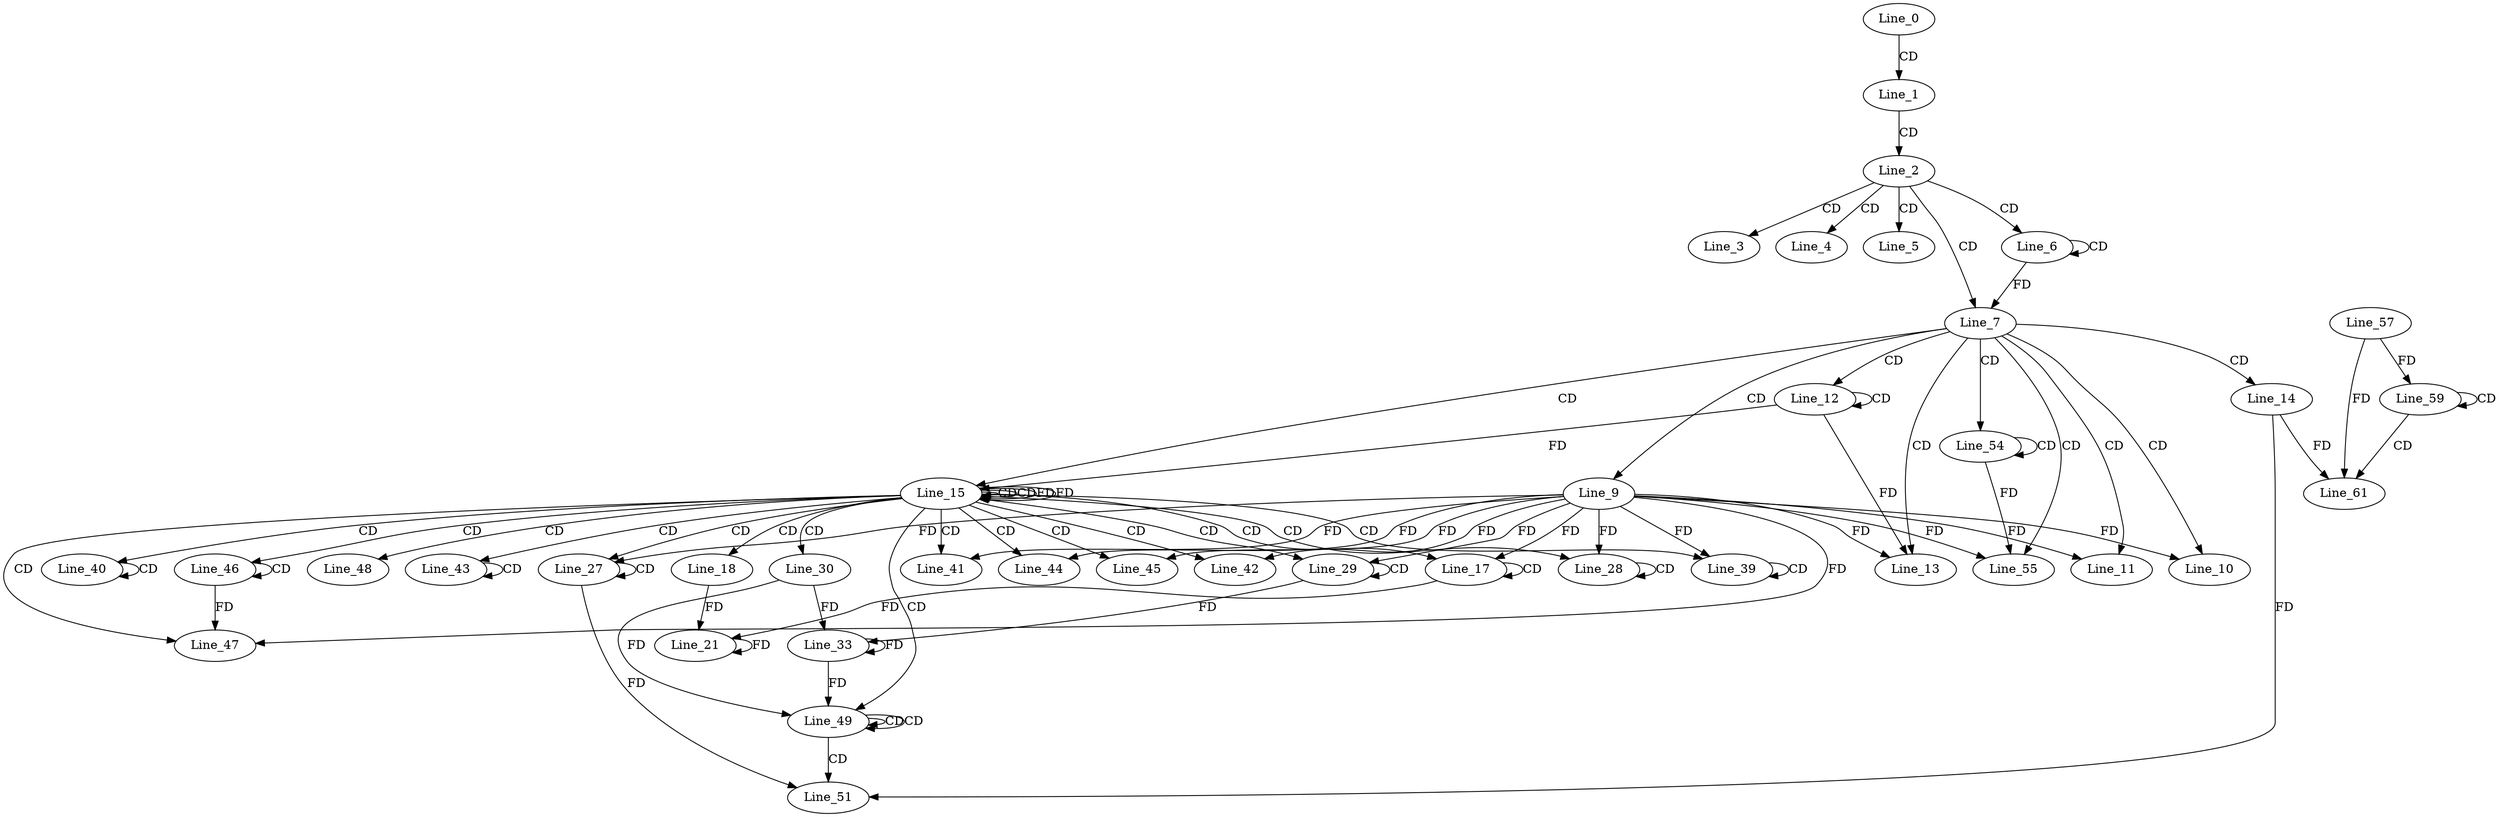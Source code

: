 digraph G {
  Line_0;
  Line_1;
  Line_2;
  Line_3;
  Line_3;
  Line_4;
  Line_5;
  Line_6;
  Line_6;
  Line_7;
  Line_9;
  Line_10;
  Line_11;
  Line_12;
  Line_12;
  Line_13;
  Line_14;
  Line_15;
  Line_15;
  Line_15;
  Line_17;
  Line_17;
  Line_18;
  Line_21;
  Line_21;
  Line_27;
  Line_27;
  Line_28;
  Line_28;
  Line_29;
  Line_29;
  Line_30;
  Line_33;
  Line_33;
  Line_39;
  Line_39;
  Line_40;
  Line_40;
  Line_41;
  Line_42;
  Line_43;
  Line_43;
  Line_44;
  Line_45;
  Line_46;
  Line_46;
  Line_47;
  Line_48;
  Line_49;
  Line_49;
  Line_49;
  Line_51;
  Line_54;
  Line_54;
  Line_55;
  Line_55;
  Line_59;
  Line_59;
  Line_57;
  Line_59;
  Line_61;
  Line_61;
  Line_0 -> Line_1 [ label="CD" ];
  Line_1 -> Line_2 [ label="CD" ];
  Line_2 -> Line_3 [ label="CD" ];
  Line_2 -> Line_4 [ label="CD" ];
  Line_2 -> Line_5 [ label="CD" ];
  Line_2 -> Line_6 [ label="CD" ];
  Line_6 -> Line_6 [ label="CD" ];
  Line_2 -> Line_7 [ label="CD" ];
  Line_6 -> Line_7 [ label="FD" ];
  Line_7 -> Line_9 [ label="CD" ];
  Line_7 -> Line_10 [ label="CD" ];
  Line_9 -> Line_10 [ label="FD" ];
  Line_7 -> Line_11 [ label="CD" ];
  Line_9 -> Line_11 [ label="FD" ];
  Line_7 -> Line_12 [ label="CD" ];
  Line_12 -> Line_12 [ label="CD" ];
  Line_7 -> Line_13 [ label="CD" ];
  Line_9 -> Line_13 [ label="FD" ];
  Line_12 -> Line_13 [ label="FD" ];
  Line_7 -> Line_14 [ label="CD" ];
  Line_7 -> Line_15 [ label="CD" ];
  Line_15 -> Line_15 [ label="CD" ];
  Line_12 -> Line_15 [ label="FD" ];
  Line_15 -> Line_15 [ label="CD" ];
  Line_15 -> Line_15 [ label="FD" ];
  Line_15 -> Line_17 [ label="CD" ];
  Line_17 -> Line_17 [ label="CD" ];
  Line_9 -> Line_17 [ label="FD" ];
  Line_15 -> Line_18 [ label="CD" ];
  Line_18 -> Line_21 [ label="FD" ];
  Line_21 -> Line_21 [ label="FD" ];
  Line_17 -> Line_21 [ label="FD" ];
  Line_15 -> Line_27 [ label="CD" ];
  Line_27 -> Line_27 [ label="CD" ];
  Line_9 -> Line_27 [ label="FD" ];
  Line_15 -> Line_28 [ label="CD" ];
  Line_28 -> Line_28 [ label="CD" ];
  Line_9 -> Line_28 [ label="FD" ];
  Line_15 -> Line_29 [ label="CD" ];
  Line_29 -> Line_29 [ label="CD" ];
  Line_9 -> Line_29 [ label="FD" ];
  Line_15 -> Line_30 [ label="CD" ];
  Line_30 -> Line_33 [ label="FD" ];
  Line_33 -> Line_33 [ label="FD" ];
  Line_29 -> Line_33 [ label="FD" ];
  Line_15 -> Line_39 [ label="CD" ];
  Line_39 -> Line_39 [ label="CD" ];
  Line_9 -> Line_39 [ label="FD" ];
  Line_15 -> Line_40 [ label="CD" ];
  Line_40 -> Line_40 [ label="CD" ];
  Line_15 -> Line_41 [ label="CD" ];
  Line_9 -> Line_41 [ label="FD" ];
  Line_15 -> Line_42 [ label="CD" ];
  Line_9 -> Line_42 [ label="FD" ];
  Line_15 -> Line_43 [ label="CD" ];
  Line_43 -> Line_43 [ label="CD" ];
  Line_15 -> Line_44 [ label="CD" ];
  Line_9 -> Line_44 [ label="FD" ];
  Line_15 -> Line_45 [ label="CD" ];
  Line_9 -> Line_45 [ label="FD" ];
  Line_15 -> Line_46 [ label="CD" ];
  Line_46 -> Line_46 [ label="CD" ];
  Line_15 -> Line_47 [ label="CD" ];
  Line_9 -> Line_47 [ label="FD" ];
  Line_46 -> Line_47 [ label="FD" ];
  Line_15 -> Line_48 [ label="CD" ];
  Line_15 -> Line_49 [ label="CD" ];
  Line_49 -> Line_49 [ label="CD" ];
  Line_49 -> Line_49 [ label="CD" ];
  Line_30 -> Line_49 [ label="FD" ];
  Line_33 -> Line_49 [ label="FD" ];
  Line_49 -> Line_51 [ label="CD" ];
  Line_14 -> Line_51 [ label="FD" ];
  Line_27 -> Line_51 [ label="FD" ];
  Line_7 -> Line_54 [ label="CD" ];
  Line_54 -> Line_54 [ label="CD" ];
  Line_7 -> Line_55 [ label="CD" ];
  Line_54 -> Line_55 [ label="FD" ];
  Line_9 -> Line_55 [ label="FD" ];
  Line_59 -> Line_59 [ label="CD" ];
  Line_57 -> Line_59 [ label="FD" ];
  Line_59 -> Line_61 [ label="CD" ];
  Line_14 -> Line_61 [ label="FD" ];
  Line_57 -> Line_61 [ label="FD" ];
  Line_15 -> Line_15 [ label="FD" ];
}
